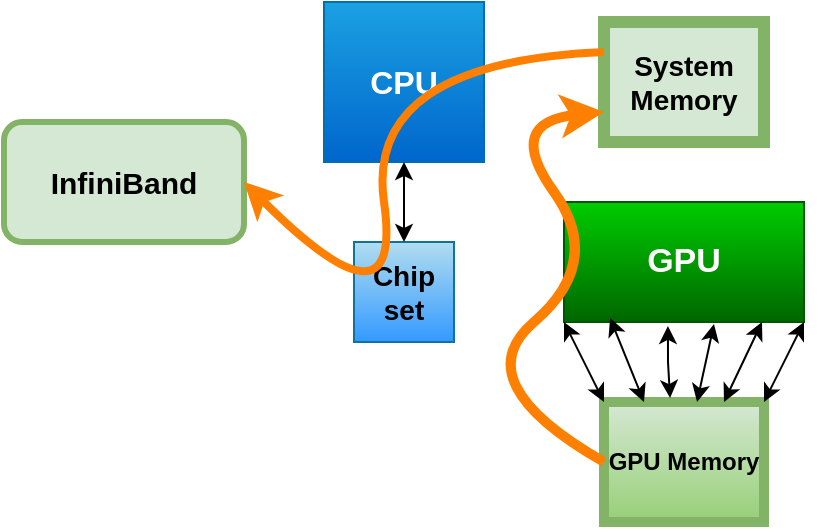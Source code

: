 <mxfile version="27.1.6" pages="4">
  <diagram name="Page-1" id="yfuczYp-fqKZ_glMg_5N">
    <mxGraphModel dx="1426" dy="944" grid="1" gridSize="10" guides="1" tooltips="1" connect="1" arrows="1" fold="1" page="1" pageScale="1" pageWidth="850" pageHeight="1100" math="0" shadow="0">
      <root>
        <mxCell id="0" />
        <mxCell id="1" parent="0" />
        <mxCell id="Z-d-DakKIg2ZBR3wUWj1-1" value="&lt;b&gt;GPU Memory&lt;/b&gt;" style="rounded=0;whiteSpace=wrap;html=1;fillColor=#d5e8d4;strokeColor=#82b366;strokeWidth=5;gradientColor=#97d077;" parent="1" vertex="1">
          <mxGeometry x="420" y="470" width="80" height="60" as="geometry" />
        </mxCell>
        <mxCell id="Z-d-DakKIg2ZBR3wUWj1-2" value="&lt;b&gt;&lt;font style=&quot;font-size: 17px;&quot;&gt;GPU&lt;/font&gt;&lt;/b&gt;" style="rounded=0;whiteSpace=wrap;html=1;fillColor=#00CC00;strokeColor=#005700;fontColor=#ffffff;gradientColor=#006600;" parent="1" vertex="1">
          <mxGeometry x="400" y="370" width="120" height="60" as="geometry" />
        </mxCell>
        <mxCell id="Z-d-DakKIg2ZBR3wUWj1-3" value="&lt;b&gt;&lt;font style=&quot;font-size: 14px;&quot;&gt;System Memory&lt;/font&gt;&lt;/b&gt;" style="rounded=0;whiteSpace=wrap;html=1;fillColor=#d5e8d4;strokeColor=#82b366;strokeWidth=6;" parent="1" vertex="1">
          <mxGeometry x="420" y="280" width="80" height="60" as="geometry" />
        </mxCell>
        <mxCell id="Z-d-DakKIg2ZBR3wUWj1-4" value="&lt;b&gt;&lt;font style=&quot;font-size: 14px;&quot;&gt;Chip set&lt;/font&gt;&lt;/b&gt;" style="rounded=0;whiteSpace=wrap;html=1;fillColor=#b1ddf0;strokeColor=#10739e;gradientColor=#3399FF;" parent="1" vertex="1">
          <mxGeometry x="295" y="390" width="50" height="50" as="geometry" />
        </mxCell>
        <mxCell id="Z-d-DakKIg2ZBR3wUWj1-5" value="&lt;b&gt;&lt;font style=&quot;font-size: 16px; color: light-dark(rgb(255, 255, 255), rgb(237, 237, 237));&quot;&gt;CPU&lt;/font&gt;&lt;/b&gt;" style="whiteSpace=wrap;html=1;aspect=fixed;fillColor=#1ba1e2;fontColor=#ffffff;strokeColor=#006EAF;gradientColor=#0066CC;" parent="1" vertex="1">
          <mxGeometry x="280" y="270" width="80" height="80" as="geometry" />
        </mxCell>
        <mxCell id="Z-d-DakKIg2ZBR3wUWj1-6" value="&lt;b&gt;&lt;font style=&quot;font-size: 15px;&quot;&gt;InfiniBand&lt;/font&gt;&lt;/b&gt;" style="rounded=1;whiteSpace=wrap;html=1;fillColor=#d5e8d4;strokeColor=#82b366;strokeWidth=3;" parent="1" vertex="1">
          <mxGeometry x="120" y="330" width="120" height="60" as="geometry" />
        </mxCell>
        <mxCell id="xnlBeO12-hbDLZ0zKuVz-1" value="" style="endArrow=classic;startArrow=classic;html=1;rounded=0;entryX=0;entryY=1;entryDx=0;entryDy=0;exitX=0;exitY=0;exitDx=0;exitDy=0;" edge="1" parent="1" source="Z-d-DakKIg2ZBR3wUWj1-1" target="Z-d-DakKIg2ZBR3wUWj1-2">
          <mxGeometry width="50" height="50" relative="1" as="geometry">
            <mxPoint x="350" y="500" as="sourcePoint" />
            <mxPoint x="400" y="450" as="targetPoint" />
          </mxGeometry>
        </mxCell>
        <mxCell id="xnlBeO12-hbDLZ0zKuVz-2" value="" style="endArrow=classic;startArrow=classic;html=1;rounded=0;entryX=0.192;entryY=0.967;entryDx=0;entryDy=0;exitX=0.25;exitY=0;exitDx=0;exitDy=0;entryPerimeter=0;" edge="1" parent="1" source="Z-d-DakKIg2ZBR3wUWj1-1" target="Z-d-DakKIg2ZBR3wUWj1-2">
          <mxGeometry width="50" height="50" relative="1" as="geometry">
            <mxPoint x="421" y="502" as="sourcePoint" />
            <mxPoint x="410" y="460" as="targetPoint" />
          </mxGeometry>
        </mxCell>
        <mxCell id="xnlBeO12-hbDLZ0zKuVz-3" value="" style="endArrow=classic;startArrow=classic;html=1;rounded=0;entryX=0.433;entryY=1.033;entryDx=0;entryDy=0;entryPerimeter=0;exitX=0.413;exitY=-0.033;exitDx=0;exitDy=0;exitPerimeter=0;" edge="1" parent="1" source="Z-d-DakKIg2ZBR3wUWj1-1" target="Z-d-DakKIg2ZBR3wUWj1-2">
          <mxGeometry width="50" height="50" relative="1" as="geometry">
            <mxPoint x="441" y="522" as="sourcePoint" />
            <mxPoint x="430" y="480" as="targetPoint" />
            <Array as="points">
              <mxPoint x="452" y="450" />
            </Array>
          </mxGeometry>
        </mxCell>
        <mxCell id="xnlBeO12-hbDLZ0zKuVz-4" value="" style="endArrow=classic;startArrow=classic;html=1;rounded=0;entryX=0.625;entryY=1.017;entryDx=0;entryDy=0;entryPerimeter=0;" edge="1" parent="1" source="Z-d-DakKIg2ZBR3wUWj1-1" target="Z-d-DakKIg2ZBR3wUWj1-2">
          <mxGeometry width="50" height="50" relative="1" as="geometry">
            <mxPoint x="571" y="482" as="sourcePoint" />
            <mxPoint x="560" y="440" as="targetPoint" />
            <Array as="points" />
          </mxGeometry>
        </mxCell>
        <mxCell id="xnlBeO12-hbDLZ0zKuVz-5" value="" style="endArrow=classic;startArrow=classic;html=1;rounded=0;entryX=0.825;entryY=1;entryDx=0;entryDy=0;exitX=0.75;exitY=0;exitDx=0;exitDy=0;entryPerimeter=0;" edge="1" parent="1" source="Z-d-DakKIg2ZBR3wUWj1-1" target="Z-d-DakKIg2ZBR3wUWj1-2">
          <mxGeometry width="50" height="50" relative="1" as="geometry">
            <mxPoint x="541" y="512" as="sourcePoint" />
            <mxPoint x="530" y="470" as="targetPoint" />
          </mxGeometry>
        </mxCell>
        <mxCell id="xnlBeO12-hbDLZ0zKuVz-6" value="" style="endArrow=classic;startArrow=classic;html=1;rounded=0;entryX=1;entryY=1;entryDx=0;entryDy=0;exitX=1;exitY=0;exitDx=0;exitDy=0;" edge="1" parent="1" source="Z-d-DakKIg2ZBR3wUWj1-1" target="Z-d-DakKIg2ZBR3wUWj1-2">
          <mxGeometry width="50" height="50" relative="1" as="geometry">
            <mxPoint x="571" y="492" as="sourcePoint" />
            <mxPoint x="560" y="450" as="targetPoint" />
          </mxGeometry>
        </mxCell>
        <mxCell id="xnlBeO12-hbDLZ0zKuVz-7" value="" style="curved=1;endArrow=classic;html=1;rounded=0;exitX=0;exitY=0.5;exitDx=0;exitDy=0;entryX=0;entryY=0.75;entryDx=0;entryDy=0;strokeColor=#FF8000;fillColor=#fa6800;strokeWidth=5;" edge="1" parent="1" source="Z-d-DakKIg2ZBR3wUWj1-1" target="Z-d-DakKIg2ZBR3wUWj1-3">
          <mxGeometry width="50" height="50" relative="1" as="geometry">
            <mxPoint x="460" y="500" as="sourcePoint" />
            <mxPoint x="450" y="440" as="targetPoint" />
            <Array as="points">
              <mxPoint x="350" y="460" />
              <mxPoint x="420" y="400" />
              <mxPoint x="370" y="330" />
            </Array>
          </mxGeometry>
        </mxCell>
        <mxCell id="IZm4Z8zCZqD9aDStGjm_-2" value="" style="endArrow=classic;html=1;rounded=0;fillColor=#fa6800;strokeColor=#FF8000;entryX=1;entryY=0.5;entryDx=0;entryDy=0;exitX=0;exitY=0.25;exitDx=0;exitDy=0;curved=1;strokeWidth=4;" edge="1" parent="1" source="Z-d-DakKIg2ZBR3wUWj1-3" target="Z-d-DakKIg2ZBR3wUWj1-6">
          <mxGeometry width="50" height="50" relative="1" as="geometry">
            <mxPoint x="400" y="490" as="sourcePoint" />
            <mxPoint x="450" y="440" as="targetPoint" />
            <Array as="points">
              <mxPoint x="300" y="300" />
              <mxPoint x="320" y="440" />
            </Array>
          </mxGeometry>
        </mxCell>
        <mxCell id="QYYFWw12lYD09W3HVE7E-1" value="" style="endArrow=classic;startArrow=classic;html=1;rounded=0;entryX=0.5;entryY=1;entryDx=0;entryDy=0;" edge="1" parent="1" source="Z-d-DakKIg2ZBR3wUWj1-4" target="Z-d-DakKIg2ZBR3wUWj1-5">
          <mxGeometry width="50" height="50" relative="1" as="geometry">
            <mxPoint x="380" y="430" as="sourcePoint" />
            <mxPoint x="380" y="390" as="targetPoint" />
          </mxGeometry>
        </mxCell>
      </root>
    </mxGraphModel>
  </diagram>
  <diagram id="RuSo8mI7KxinixpDvK2G" name="Page-2">
    <mxGraphModel dx="1426" dy="944" grid="1" gridSize="10" guides="1" tooltips="1" connect="1" arrows="1" fold="1" page="1" pageScale="1" pageWidth="850" pageHeight="1100" math="0" shadow="0">
      <root>
        <mxCell id="0" />
        <mxCell id="1" parent="0" />
        <mxCell id="oPedFTrlgh8y40pwez8U-15" value="&lt;b&gt;GPU Memory&lt;/b&gt;" style="rounded=0;whiteSpace=wrap;html=1;fillColor=#d5e8d4;strokeColor=#82b366;strokeWidth=5;gradientColor=#97d077;" vertex="1" parent="1">
          <mxGeometry x="480" y="500" width="80" height="60" as="geometry" />
        </mxCell>
        <mxCell id="oPedFTrlgh8y40pwez8U-16" value="&lt;b&gt;&lt;font style=&quot;font-size: 17px;&quot;&gt;GPU&lt;/font&gt;&lt;/b&gt;" style="rounded=0;whiteSpace=wrap;html=1;fillColor=#00CC00;strokeColor=#005700;fontColor=#ffffff;gradientColor=#006600;" vertex="1" parent="1">
          <mxGeometry x="460" y="400" width="120" height="60" as="geometry" />
        </mxCell>
        <mxCell id="oPedFTrlgh8y40pwez8U-17" value="&lt;b&gt;&lt;font style=&quot;font-size: 14px;&quot;&gt;System Memory&lt;/font&gt;&lt;/b&gt;" style="rounded=0;whiteSpace=wrap;html=1;fillColor=#d5e8d4;strokeColor=#82b366;strokeWidth=6;" vertex="1" parent="1">
          <mxGeometry x="480" y="310" width="80" height="60" as="geometry" />
        </mxCell>
        <mxCell id="oPedFTrlgh8y40pwez8U-18" value="&lt;b&gt;&lt;font style=&quot;font-size: 14px;&quot;&gt;Chip set&lt;/font&gt;&lt;/b&gt;" style="rounded=0;whiteSpace=wrap;html=1;fillColor=#dae8fc;strokeColor=#6c8ebf;gradientColor=#7ea6e0;" vertex="1" parent="1">
          <mxGeometry x="355" y="430" width="50" height="50" as="geometry" />
        </mxCell>
        <mxCell id="oPedFTrlgh8y40pwez8U-19" value="&lt;b&gt;&lt;font style=&quot;font-size: 16px; color: rgb(255, 255, 255);&quot;&gt;CPU&lt;/font&gt;&lt;/b&gt;" style="whiteSpace=wrap;html=1;aspect=fixed;fillColor=#1ba1e2;fontColor=#ffffff;strokeColor=#006EAF;gradientColor=#004C99;" vertex="1" parent="1">
          <mxGeometry x="340" y="310" width="80" height="80" as="geometry" />
        </mxCell>
        <mxCell id="oPedFTrlgh8y40pwez8U-20" value="&lt;b&gt;&lt;font style=&quot;font-size: 15px;&quot;&gt;InfiniBand&lt;/font&gt;&lt;/b&gt;" style="rounded=1;whiteSpace=wrap;html=1;fillColor=#d5e8d4;strokeColor=#82b366;strokeWidth=3;" vertex="1" parent="1">
          <mxGeometry x="170" y="360" width="120" height="60" as="geometry" />
        </mxCell>
        <mxCell id="oPedFTrlgh8y40pwez8U-21" value="" style="endArrow=classic;startArrow=classic;html=1;rounded=0;entryX=0;entryY=1;entryDx=0;entryDy=0;exitX=0;exitY=0;exitDx=0;exitDy=0;" edge="1" parent="1" source="oPedFTrlgh8y40pwez8U-15" target="oPedFTrlgh8y40pwez8U-16">
          <mxGeometry width="50" height="50" relative="1" as="geometry">
            <mxPoint x="410" y="530" as="sourcePoint" />
            <mxPoint x="460" y="480" as="targetPoint" />
          </mxGeometry>
        </mxCell>
        <mxCell id="oPedFTrlgh8y40pwez8U-22" value="" style="endArrow=classic;startArrow=classic;html=1;rounded=0;entryX=0.192;entryY=0.967;entryDx=0;entryDy=0;exitX=0.25;exitY=0;exitDx=0;exitDy=0;entryPerimeter=0;" edge="1" parent="1" source="oPedFTrlgh8y40pwez8U-15" target="oPedFTrlgh8y40pwez8U-16">
          <mxGeometry width="50" height="50" relative="1" as="geometry">
            <mxPoint x="481" y="532" as="sourcePoint" />
            <mxPoint x="470" y="490" as="targetPoint" />
          </mxGeometry>
        </mxCell>
        <mxCell id="oPedFTrlgh8y40pwez8U-23" value="" style="endArrow=classic;startArrow=classic;html=1;rounded=0;entryX=0.433;entryY=1.033;entryDx=0;entryDy=0;entryPerimeter=0;exitX=0.413;exitY=-0.033;exitDx=0;exitDy=0;exitPerimeter=0;" edge="1" parent="1" source="oPedFTrlgh8y40pwez8U-15" target="oPedFTrlgh8y40pwez8U-16">
          <mxGeometry width="50" height="50" relative="1" as="geometry">
            <mxPoint x="501" y="552" as="sourcePoint" />
            <mxPoint x="490" y="510" as="targetPoint" />
            <Array as="points">
              <mxPoint x="512" y="480" />
            </Array>
          </mxGeometry>
        </mxCell>
        <mxCell id="oPedFTrlgh8y40pwez8U-24" value="" style="endArrow=classic;startArrow=classic;html=1;rounded=0;entryX=0.625;entryY=1.017;entryDx=0;entryDy=0;entryPerimeter=0;" edge="1" parent="1" source="oPedFTrlgh8y40pwez8U-15" target="oPedFTrlgh8y40pwez8U-16">
          <mxGeometry width="50" height="50" relative="1" as="geometry">
            <mxPoint x="631" y="512" as="sourcePoint" />
            <mxPoint x="620" y="470" as="targetPoint" />
            <Array as="points" />
          </mxGeometry>
        </mxCell>
        <mxCell id="oPedFTrlgh8y40pwez8U-25" value="" style="endArrow=classic;startArrow=classic;html=1;rounded=0;entryX=0.825;entryY=1;entryDx=0;entryDy=0;exitX=0.75;exitY=0;exitDx=0;exitDy=0;entryPerimeter=0;" edge="1" parent="1" source="oPedFTrlgh8y40pwez8U-15" target="oPedFTrlgh8y40pwez8U-16">
          <mxGeometry width="50" height="50" relative="1" as="geometry">
            <mxPoint x="601" y="542" as="sourcePoint" />
            <mxPoint x="590" y="500" as="targetPoint" />
          </mxGeometry>
        </mxCell>
        <mxCell id="oPedFTrlgh8y40pwez8U-26" value="" style="endArrow=classic;startArrow=classic;html=1;rounded=0;entryX=1;entryY=1;entryDx=0;entryDy=0;exitX=1;exitY=0;exitDx=0;exitDy=0;" edge="1" parent="1" source="oPedFTrlgh8y40pwez8U-15" target="oPedFTrlgh8y40pwez8U-16">
          <mxGeometry width="50" height="50" relative="1" as="geometry">
            <mxPoint x="631" y="522" as="sourcePoint" />
            <mxPoint x="620" y="480" as="targetPoint" />
            <Array as="points" />
          </mxGeometry>
        </mxCell>
        <mxCell id="oPedFTrlgh8y40pwez8U-28" value="" style="endArrow=classic;html=1;rounded=0;fillColor=#fa6800;strokeColor=#FF8000;entryX=1;entryY=0.5;entryDx=0;entryDy=0;exitX=0;exitY=0.5;exitDx=0;exitDy=0;curved=1;strokeWidth=4;" edge="1" parent="1" source="oPedFTrlgh8y40pwez8U-15" target="oPedFTrlgh8y40pwez8U-20">
          <mxGeometry width="50" height="50" relative="1" as="geometry">
            <mxPoint x="460" y="530" as="sourcePoint" />
            <mxPoint x="510" y="480" as="targetPoint" />
            <Array as="points">
              <mxPoint x="440" y="480" />
              <mxPoint x="420" y="470" />
              <mxPoint x="400" y="480" />
              <mxPoint x="360" y="470" />
              <mxPoint x="340" y="440" />
            </Array>
          </mxGeometry>
        </mxCell>
        <mxCell id="oPedFTrlgh8y40pwez8U-29" value="" style="endArrow=classic;startArrow=classic;html=1;rounded=0;entryX=0.5;entryY=1;entryDx=0;entryDy=0;" edge="1" parent="1" source="oPedFTrlgh8y40pwez8U-18" target="oPedFTrlgh8y40pwez8U-19">
          <mxGeometry width="50" height="50" relative="1" as="geometry">
            <mxPoint x="400" y="510" as="sourcePoint" />
            <mxPoint x="450" y="460" as="targetPoint" />
            <Array as="points">
              <mxPoint x="380" y="410" />
            </Array>
          </mxGeometry>
        </mxCell>
      </root>
    </mxGraphModel>
  </diagram>
  <diagram id="bw1jn1BrZeTuSCRFfU39" name="Page-3">
    <mxGraphModel dx="1426" dy="944" grid="1" gridSize="10" guides="1" tooltips="1" connect="1" arrows="1" fold="1" page="1" pageScale="1" pageWidth="850" pageHeight="1100" math="0" shadow="0">
      <root>
        <mxCell id="0" />
        <mxCell id="1" parent="0" />
        <mxCell id="x9eL9AXM3gOUdv1sHSbh-16" value="&lt;b&gt;GPU Memory&lt;/b&gt;" style="rounded=0;whiteSpace=wrap;html=1;fillColor=#d5e8d4;strokeColor=#82b366;strokeWidth=5;gradientColor=#97d077;" vertex="1" parent="1">
          <mxGeometry x="660" y="530" width="80" height="60" as="geometry" />
        </mxCell>
        <mxCell id="x9eL9AXM3gOUdv1sHSbh-17" value="&lt;b&gt;&lt;font style=&quot;font-size: 17px;&quot;&gt;GPU&lt;/font&gt;&lt;/b&gt;" style="rounded=0;whiteSpace=wrap;html=1;fillColor=#00CC00;strokeColor=#005700;fontColor=#ffffff;gradientColor=#006600;" vertex="1" parent="1">
          <mxGeometry x="640" y="430" width="120" height="60" as="geometry" />
        </mxCell>
        <mxCell id="x9eL9AXM3gOUdv1sHSbh-18" value="&lt;b&gt;&lt;font style=&quot;font-size: 14px;&quot;&gt;System Memory&lt;/font&gt;&lt;/b&gt;" style="rounded=0;whiteSpace=wrap;html=1;fillColor=#d5e8d4;strokeColor=#82b366;strokeWidth=6;" vertex="1" parent="1">
          <mxGeometry x="660" y="340" width="80" height="60" as="geometry" />
        </mxCell>
        <mxCell id="x9eL9AXM3gOUdv1sHSbh-19" value="&lt;b&gt;&lt;font style=&quot;font-size: 14px;&quot;&gt;Chip set&lt;/font&gt;&lt;/b&gt;" style="rounded=0;whiteSpace=wrap;html=1;fillColor=#b1ddf0;strokeColor=#10739e;gradientColor=#3399FF;" vertex="1" parent="1">
          <mxGeometry x="535" y="450" width="50" height="50" as="geometry" />
        </mxCell>
        <mxCell id="x9eL9AXM3gOUdv1sHSbh-20" value="&lt;b&gt;&lt;font style=&quot;font-size: 16px; color: light-dark(rgb(255, 255, 255), rgb(237, 237, 237));&quot;&gt;CPU&lt;/font&gt;&lt;/b&gt;" style="whiteSpace=wrap;html=1;aspect=fixed;fillColor=#1ba1e2;fontColor=#ffffff;strokeColor=#006EAF;gradientColor=#0066CC;" vertex="1" parent="1">
          <mxGeometry x="520" y="330" width="80" height="80" as="geometry" />
        </mxCell>
        <mxCell id="x9eL9AXM3gOUdv1sHSbh-22" value="" style="endArrow=classic;startArrow=classic;html=1;rounded=0;entryX=0;entryY=1;entryDx=0;entryDy=0;exitX=0;exitY=0;exitDx=0;exitDy=0;" edge="1" parent="1" source="x9eL9AXM3gOUdv1sHSbh-16" target="x9eL9AXM3gOUdv1sHSbh-17">
          <mxGeometry width="50" height="50" relative="1" as="geometry">
            <mxPoint x="590" y="560" as="sourcePoint" />
            <mxPoint x="640" y="510" as="targetPoint" />
          </mxGeometry>
        </mxCell>
        <mxCell id="x9eL9AXM3gOUdv1sHSbh-23" value="" style="endArrow=classic;startArrow=classic;html=1;rounded=0;entryX=0.192;entryY=0.967;entryDx=0;entryDy=0;exitX=0.25;exitY=0;exitDx=0;exitDy=0;entryPerimeter=0;" edge="1" parent="1" source="x9eL9AXM3gOUdv1sHSbh-16" target="x9eL9AXM3gOUdv1sHSbh-17">
          <mxGeometry width="50" height="50" relative="1" as="geometry">
            <mxPoint x="661" y="562" as="sourcePoint" />
            <mxPoint x="650" y="520" as="targetPoint" />
          </mxGeometry>
        </mxCell>
        <mxCell id="x9eL9AXM3gOUdv1sHSbh-24" value="" style="endArrow=classic;startArrow=classic;html=1;rounded=0;entryX=0.433;entryY=1.033;entryDx=0;entryDy=0;entryPerimeter=0;exitX=0.413;exitY=-0.033;exitDx=0;exitDy=0;exitPerimeter=0;" edge="1" parent="1" source="x9eL9AXM3gOUdv1sHSbh-16" target="x9eL9AXM3gOUdv1sHSbh-17">
          <mxGeometry width="50" height="50" relative="1" as="geometry">
            <mxPoint x="681" y="582" as="sourcePoint" />
            <mxPoint x="670" y="540" as="targetPoint" />
            <Array as="points">
              <mxPoint x="692" y="510" />
            </Array>
          </mxGeometry>
        </mxCell>
        <mxCell id="x9eL9AXM3gOUdv1sHSbh-25" value="" style="endArrow=classic;startArrow=classic;html=1;rounded=0;entryX=0.625;entryY=1.017;entryDx=0;entryDy=0;entryPerimeter=0;" edge="1" parent="1" source="x9eL9AXM3gOUdv1sHSbh-16" target="x9eL9AXM3gOUdv1sHSbh-17">
          <mxGeometry width="50" height="50" relative="1" as="geometry">
            <mxPoint x="811" y="542" as="sourcePoint" />
            <mxPoint x="800" y="500" as="targetPoint" />
            <Array as="points" />
          </mxGeometry>
        </mxCell>
        <mxCell id="x9eL9AXM3gOUdv1sHSbh-26" value="" style="endArrow=classic;startArrow=classic;html=1;rounded=0;entryX=0.825;entryY=1;entryDx=0;entryDy=0;exitX=0.75;exitY=0;exitDx=0;exitDy=0;entryPerimeter=0;" edge="1" parent="1" source="x9eL9AXM3gOUdv1sHSbh-16" target="x9eL9AXM3gOUdv1sHSbh-17">
          <mxGeometry width="50" height="50" relative="1" as="geometry">
            <mxPoint x="781" y="572" as="sourcePoint" />
            <mxPoint x="770" y="530" as="targetPoint" />
          </mxGeometry>
        </mxCell>
        <mxCell id="x9eL9AXM3gOUdv1sHSbh-27" value="" style="endArrow=classic;startArrow=classic;html=1;rounded=0;entryX=1;entryY=1;entryDx=0;entryDy=0;exitX=1;exitY=0;exitDx=0;exitDy=0;" edge="1" parent="1" source="x9eL9AXM3gOUdv1sHSbh-16" target="x9eL9AXM3gOUdv1sHSbh-17">
          <mxGeometry width="50" height="50" relative="1" as="geometry">
            <mxPoint x="811" y="552" as="sourcePoint" />
            <mxPoint x="800" y="510" as="targetPoint" />
          </mxGeometry>
        </mxCell>
        <mxCell id="x9eL9AXM3gOUdv1sHSbh-28" value="" style="curved=1;endArrow=classic;html=1;rounded=0;exitX=0;exitY=0.5;exitDx=0;exitDy=0;entryX=1;entryY=0.5;entryDx=0;entryDy=0;strokeColor=#FF8000;fillColor=#fa6800;strokeWidth=5;" edge="1" parent="1" source="x9eL9AXM3gOUdv1sHSbh-16" target="x9eL9AXM3gOUdv1sHSbh-31">
          <mxGeometry width="50" height="50" relative="1" as="geometry">
            <mxPoint x="700" y="560" as="sourcePoint" />
            <mxPoint x="690" y="500" as="targetPoint" />
            <Array as="points">
              <mxPoint x="630" y="500" />
              <mxPoint x="560" y="490" />
              <mxPoint x="500" y="500" />
            </Array>
          </mxGeometry>
        </mxCell>
        <mxCell id="x9eL9AXM3gOUdv1sHSbh-30" value="" style="endArrow=classic;startArrow=classic;html=1;rounded=0;entryX=0.5;entryY=1;entryDx=0;entryDy=0;" edge="1" parent="1" source="x9eL9AXM3gOUdv1sHSbh-19" target="x9eL9AXM3gOUdv1sHSbh-20">
          <mxGeometry width="50" height="50" relative="1" as="geometry">
            <mxPoint x="620" y="490" as="sourcePoint" />
            <mxPoint x="620" y="450" as="targetPoint" />
          </mxGeometry>
        </mxCell>
        <mxCell id="x9eL9AXM3gOUdv1sHSbh-31" value="&lt;b&gt;GPU Memory&lt;/b&gt;" style="rounded=0;whiteSpace=wrap;html=1;fillColor=#d5e8d4;strokeColor=#82b366;strokeWidth=5;gradientColor=#97d077;" vertex="1" parent="1">
          <mxGeometry x="380" y="530" width="80" height="60" as="geometry" />
        </mxCell>
        <mxCell id="x9eL9AXM3gOUdv1sHSbh-32" value="&lt;b&gt;&lt;font style=&quot;font-size: 17px;&quot;&gt;GPU&lt;/font&gt;&lt;/b&gt;" style="rounded=0;whiteSpace=wrap;html=1;fillColor=#00CC00;strokeColor=#005700;fontColor=#ffffff;gradientColor=#006600;" vertex="1" parent="1">
          <mxGeometry x="360" y="430" width="120" height="60" as="geometry" />
        </mxCell>
        <mxCell id="x9eL9AXM3gOUdv1sHSbh-33" value="" style="endArrow=classic;startArrow=classic;html=1;rounded=0;entryX=0;entryY=1;entryDx=0;entryDy=0;exitX=0;exitY=0;exitDx=0;exitDy=0;" edge="1" parent="1" source="x9eL9AXM3gOUdv1sHSbh-31" target="x9eL9AXM3gOUdv1sHSbh-32">
          <mxGeometry width="50" height="50" relative="1" as="geometry">
            <mxPoint x="310" y="560" as="sourcePoint" />
            <mxPoint x="360" y="510" as="targetPoint" />
          </mxGeometry>
        </mxCell>
        <mxCell id="x9eL9AXM3gOUdv1sHSbh-34" value="" style="endArrow=classic;startArrow=classic;html=1;rounded=0;entryX=0.192;entryY=0.967;entryDx=0;entryDy=0;exitX=0.25;exitY=0;exitDx=0;exitDy=0;entryPerimeter=0;" edge="1" parent="1" source="x9eL9AXM3gOUdv1sHSbh-31" target="x9eL9AXM3gOUdv1sHSbh-32">
          <mxGeometry width="50" height="50" relative="1" as="geometry">
            <mxPoint x="381" y="562" as="sourcePoint" />
            <mxPoint x="370" y="520" as="targetPoint" />
          </mxGeometry>
        </mxCell>
        <mxCell id="x9eL9AXM3gOUdv1sHSbh-35" value="" style="endArrow=classic;startArrow=classic;html=1;rounded=0;entryX=0.433;entryY=1.033;entryDx=0;entryDy=0;entryPerimeter=0;exitX=0.413;exitY=-0.033;exitDx=0;exitDy=0;exitPerimeter=0;" edge="1" parent="1" source="x9eL9AXM3gOUdv1sHSbh-31" target="x9eL9AXM3gOUdv1sHSbh-32">
          <mxGeometry width="50" height="50" relative="1" as="geometry">
            <mxPoint x="401" y="582" as="sourcePoint" />
            <mxPoint x="390" y="540" as="targetPoint" />
            <Array as="points">
              <mxPoint x="412" y="510" />
            </Array>
          </mxGeometry>
        </mxCell>
        <mxCell id="x9eL9AXM3gOUdv1sHSbh-36" value="" style="endArrow=classic;startArrow=classic;html=1;rounded=0;entryX=0.625;entryY=1.017;entryDx=0;entryDy=0;entryPerimeter=0;" edge="1" parent="1" source="x9eL9AXM3gOUdv1sHSbh-31" target="x9eL9AXM3gOUdv1sHSbh-32">
          <mxGeometry width="50" height="50" relative="1" as="geometry">
            <mxPoint x="531" y="542" as="sourcePoint" />
            <mxPoint x="520" y="500" as="targetPoint" />
            <Array as="points" />
          </mxGeometry>
        </mxCell>
        <mxCell id="x9eL9AXM3gOUdv1sHSbh-37" value="" style="endArrow=classic;startArrow=classic;html=1;rounded=0;entryX=0.825;entryY=1;entryDx=0;entryDy=0;exitX=0.75;exitY=0;exitDx=0;exitDy=0;entryPerimeter=0;" edge="1" parent="1" source="x9eL9AXM3gOUdv1sHSbh-31" target="x9eL9AXM3gOUdv1sHSbh-32">
          <mxGeometry width="50" height="50" relative="1" as="geometry">
            <mxPoint x="501" y="572" as="sourcePoint" />
            <mxPoint x="490" y="530" as="targetPoint" />
          </mxGeometry>
        </mxCell>
        <mxCell id="x9eL9AXM3gOUdv1sHSbh-38" value="" style="endArrow=classic;startArrow=classic;html=1;rounded=0;entryX=1;entryY=1;entryDx=0;entryDy=0;exitX=1;exitY=0;exitDx=0;exitDy=0;" edge="1" parent="1" source="x9eL9AXM3gOUdv1sHSbh-31" target="x9eL9AXM3gOUdv1sHSbh-32">
          <mxGeometry width="50" height="50" relative="1" as="geometry">
            <mxPoint x="531" y="552" as="sourcePoint" />
            <mxPoint x="520" y="510" as="targetPoint" />
          </mxGeometry>
        </mxCell>
      </root>
    </mxGraphModel>
  </diagram>
  <diagram id="dxvxWN8zZin7tBSRqzkZ" name="Page-4">
    <mxGraphModel dx="1426" dy="944" grid="1" gridSize="10" guides="1" tooltips="1" connect="1" arrows="1" fold="1" page="1" pageScale="1" pageWidth="850" pageHeight="1100" math="0" shadow="0">
      <root>
        <mxCell id="0" />
        <mxCell id="1" parent="0" />
        <mxCell id="AZQxbnVAg9KmCb4Df67Y-1" value="&lt;b&gt;GPU Memory&lt;/b&gt;" style="rounded=0;whiteSpace=wrap;html=1;fillColor=#d5e8d4;strokeColor=#82b366;strokeWidth=5;gradientColor=#97d077;" vertex="1" parent="1">
          <mxGeometry x="690" y="320" width="80" height="60" as="geometry" />
        </mxCell>
        <mxCell id="AZQxbnVAg9KmCb4Df67Y-2" value="&lt;b&gt;&lt;font style=&quot;font-size: 17px;&quot;&gt;GPU&lt;/font&gt;&lt;/b&gt;" style="rounded=0;whiteSpace=wrap;html=1;fillColor=#00CC00;strokeColor=#005700;fontColor=#ffffff;gradientColor=#006600;" vertex="1" parent="1">
          <mxGeometry x="670" y="220" width="120" height="60" as="geometry" />
        </mxCell>
        <mxCell id="AZQxbnVAg9KmCb4Df67Y-3" value="&lt;b&gt;&lt;font style=&quot;font-size: 14px;&quot;&gt;System Memory&lt;/font&gt;&lt;/b&gt;" style="rounded=0;whiteSpace=wrap;html=1;fillColor=#d5e8d4;strokeColor=#82b366;strokeWidth=6;" vertex="1" parent="1">
          <mxGeometry x="690" y="130" width="80" height="60" as="geometry" />
        </mxCell>
        <mxCell id="AZQxbnVAg9KmCb4Df67Y-4" value="&lt;b&gt;&lt;font style=&quot;font-size: 14px;&quot;&gt;Chip set&lt;/font&gt;&lt;/b&gt;" style="rounded=0;whiteSpace=wrap;html=1;fillColor=#b1ddf0;strokeColor=#10739e;gradientColor=#3399FF;" vertex="1" parent="1">
          <mxGeometry x="565" y="240" width="50" height="50" as="geometry" />
        </mxCell>
        <mxCell id="AZQxbnVAg9KmCb4Df67Y-5" value="&lt;b&gt;&lt;font style=&quot;font-size: 16px; color: light-dark(rgb(255, 255, 255), rgb(237, 237, 237));&quot;&gt;CPU&lt;/font&gt;&lt;/b&gt;" style="whiteSpace=wrap;html=1;aspect=fixed;fillColor=#1ba1e2;fontColor=#ffffff;strokeColor=#006EAF;gradientColor=#0066CC;" vertex="1" parent="1">
          <mxGeometry x="550" y="120" width="80" height="80" as="geometry" />
        </mxCell>
        <mxCell id="AZQxbnVAg9KmCb4Df67Y-7" value="" style="endArrow=classic;startArrow=classic;html=1;rounded=0;entryX=0;entryY=1;entryDx=0;entryDy=0;exitX=0;exitY=0;exitDx=0;exitDy=0;" edge="1" parent="1" source="AZQxbnVAg9KmCb4Df67Y-1" target="AZQxbnVAg9KmCb4Df67Y-2">
          <mxGeometry width="50" height="50" relative="1" as="geometry">
            <mxPoint x="620" y="350" as="sourcePoint" />
            <mxPoint x="670" y="300" as="targetPoint" />
          </mxGeometry>
        </mxCell>
        <mxCell id="AZQxbnVAg9KmCb4Df67Y-8" value="" style="endArrow=classic;startArrow=classic;html=1;rounded=0;entryX=0.192;entryY=0.967;entryDx=0;entryDy=0;exitX=0.25;exitY=0;exitDx=0;exitDy=0;entryPerimeter=0;" edge="1" parent="1" source="AZQxbnVAg9KmCb4Df67Y-1" target="AZQxbnVAg9KmCb4Df67Y-2">
          <mxGeometry width="50" height="50" relative="1" as="geometry">
            <mxPoint x="691" y="352" as="sourcePoint" />
            <mxPoint x="680" y="310" as="targetPoint" />
          </mxGeometry>
        </mxCell>
        <mxCell id="AZQxbnVAg9KmCb4Df67Y-9" value="" style="endArrow=classic;startArrow=classic;html=1;rounded=0;entryX=0.433;entryY=1.033;entryDx=0;entryDy=0;entryPerimeter=0;exitX=0.413;exitY=-0.033;exitDx=0;exitDy=0;exitPerimeter=0;" edge="1" parent="1" source="AZQxbnVAg9KmCb4Df67Y-1" target="AZQxbnVAg9KmCb4Df67Y-2">
          <mxGeometry width="50" height="50" relative="1" as="geometry">
            <mxPoint x="711" y="372" as="sourcePoint" />
            <mxPoint x="700" y="330" as="targetPoint" />
            <Array as="points">
              <mxPoint x="722" y="300" />
            </Array>
          </mxGeometry>
        </mxCell>
        <mxCell id="AZQxbnVAg9KmCb4Df67Y-10" value="" style="endArrow=classic;startArrow=classic;html=1;rounded=0;entryX=0.625;entryY=1.017;entryDx=0;entryDy=0;entryPerimeter=0;" edge="1" parent="1" source="AZQxbnVAg9KmCb4Df67Y-1" target="AZQxbnVAg9KmCb4Df67Y-2">
          <mxGeometry width="50" height="50" relative="1" as="geometry">
            <mxPoint x="841" y="332" as="sourcePoint" />
            <mxPoint x="830" y="290" as="targetPoint" />
            <Array as="points" />
          </mxGeometry>
        </mxCell>
        <mxCell id="AZQxbnVAg9KmCb4Df67Y-11" value="" style="endArrow=classic;startArrow=classic;html=1;rounded=0;entryX=0.825;entryY=1;entryDx=0;entryDy=0;exitX=0.75;exitY=0;exitDx=0;exitDy=0;entryPerimeter=0;" edge="1" parent="1" source="AZQxbnVAg9KmCb4Df67Y-1" target="AZQxbnVAg9KmCb4Df67Y-2">
          <mxGeometry width="50" height="50" relative="1" as="geometry">
            <mxPoint x="811" y="362" as="sourcePoint" />
            <mxPoint x="800" y="320" as="targetPoint" />
          </mxGeometry>
        </mxCell>
        <mxCell id="AZQxbnVAg9KmCb4Df67Y-12" value="" style="endArrow=classic;startArrow=classic;html=1;rounded=0;entryX=1;entryY=1;entryDx=0;entryDy=0;exitX=1;exitY=0;exitDx=0;exitDy=0;" edge="1" parent="1" source="AZQxbnVAg9KmCb4Df67Y-1" target="AZQxbnVAg9KmCb4Df67Y-2">
          <mxGeometry width="50" height="50" relative="1" as="geometry">
            <mxPoint x="841" y="342" as="sourcePoint" />
            <mxPoint x="830" y="300" as="targetPoint" />
          </mxGeometry>
        </mxCell>
        <mxCell id="AZQxbnVAg9KmCb4Df67Y-13" value="" style="curved=1;endArrow=classic;html=1;rounded=0;exitX=0;exitY=0.5;exitDx=0;exitDy=0;entryX=0;entryY=0.75;entryDx=0;entryDy=0;strokeColor=#FF8000;fillColor=#fa6800;strokeWidth=5;" edge="1" parent="1" source="AZQxbnVAg9KmCb4Df67Y-1" target="AZQxbnVAg9KmCb4Df67Y-3">
          <mxGeometry width="50" height="50" relative="1" as="geometry">
            <mxPoint x="730" y="350" as="sourcePoint" />
            <mxPoint x="720" y="290" as="targetPoint" />
            <Array as="points">
              <mxPoint x="620" y="310" />
              <mxPoint x="710" y="250" />
              <mxPoint x="640" y="180" />
            </Array>
          </mxGeometry>
        </mxCell>
        <mxCell id="AZQxbnVAg9KmCb4Df67Y-14" value="" style="endArrow=classic;html=1;rounded=0;fillColor=#fa6800;strokeColor=#FF8000;entryX=1;entryY=0.5;entryDx=0;entryDy=0;exitX=0;exitY=0.25;exitDx=0;exitDy=0;curved=1;strokeWidth=4;" edge="1" parent="1" source="AZQxbnVAg9KmCb4Df67Y-3" target="AZQxbnVAg9KmCb4Df67Y-16">
          <mxGeometry width="50" height="50" relative="1" as="geometry">
            <mxPoint x="670" y="340" as="sourcePoint" />
            <mxPoint x="510" y="210" as="targetPoint" />
            <Array as="points">
              <mxPoint x="610" y="170" />
              <mxPoint x="610" y="300" />
              <mxPoint x="540" y="260" />
            </Array>
          </mxGeometry>
        </mxCell>
        <mxCell id="AZQxbnVAg9KmCb4Df67Y-15" value="" style="endArrow=classic;startArrow=classic;html=1;rounded=0;entryX=0.5;entryY=1;entryDx=0;entryDy=0;" edge="1" parent="1" source="AZQxbnVAg9KmCb4Df67Y-4" target="AZQxbnVAg9KmCb4Df67Y-5">
          <mxGeometry width="50" height="50" relative="1" as="geometry">
            <mxPoint x="650" y="280" as="sourcePoint" />
            <mxPoint x="650" y="240" as="targetPoint" />
          </mxGeometry>
        </mxCell>
        <mxCell id="AZQxbnVAg9KmCb4Df67Y-16" value="&lt;b&gt;GPU Memory&lt;/b&gt;" style="rounded=0;whiteSpace=wrap;html=1;fillColor=#d5e8d4;strokeColor=#82b366;strokeWidth=5;gradientColor=#97d077;" vertex="1" parent="1">
          <mxGeometry x="430" y="260" width="80" height="60" as="geometry" />
        </mxCell>
        <mxCell id="AZQxbnVAg9KmCb4Df67Y-17" value="&lt;b&gt;&lt;font style=&quot;font-size: 17px;&quot;&gt;GPU&lt;/font&gt;&lt;/b&gt;" style="rounded=0;whiteSpace=wrap;html=1;fillColor=#00CC00;strokeColor=#005700;fontColor=#ffffff;gradientColor=#006600;" vertex="1" parent="1">
          <mxGeometry x="410" y="160" width="120" height="60" as="geometry" />
        </mxCell>
        <mxCell id="AZQxbnVAg9KmCb4Df67Y-18" value="" style="endArrow=classic;startArrow=classic;html=1;rounded=0;entryX=0;entryY=1;entryDx=0;entryDy=0;exitX=0;exitY=0;exitDx=0;exitDy=0;" edge="1" parent="1" source="AZQxbnVAg9KmCb4Df67Y-16" target="AZQxbnVAg9KmCb4Df67Y-17">
          <mxGeometry width="50" height="50" relative="1" as="geometry">
            <mxPoint x="360" y="290" as="sourcePoint" />
            <mxPoint x="410" y="240" as="targetPoint" />
          </mxGeometry>
        </mxCell>
        <mxCell id="AZQxbnVAg9KmCb4Df67Y-19" value="" style="endArrow=classic;startArrow=classic;html=1;rounded=0;entryX=0.192;entryY=0.967;entryDx=0;entryDy=0;exitX=0.25;exitY=0;exitDx=0;exitDy=0;entryPerimeter=0;" edge="1" parent="1" source="AZQxbnVAg9KmCb4Df67Y-16" target="AZQxbnVAg9KmCb4Df67Y-17">
          <mxGeometry width="50" height="50" relative="1" as="geometry">
            <mxPoint x="431" y="292" as="sourcePoint" />
            <mxPoint x="420" y="250" as="targetPoint" />
          </mxGeometry>
        </mxCell>
        <mxCell id="AZQxbnVAg9KmCb4Df67Y-20" value="" style="endArrow=classic;startArrow=classic;html=1;rounded=0;entryX=0.433;entryY=1.033;entryDx=0;entryDy=0;entryPerimeter=0;exitX=0.413;exitY=-0.033;exitDx=0;exitDy=0;exitPerimeter=0;" edge="1" parent="1" source="AZQxbnVAg9KmCb4Df67Y-16" target="AZQxbnVAg9KmCb4Df67Y-17">
          <mxGeometry width="50" height="50" relative="1" as="geometry">
            <mxPoint x="451" y="312" as="sourcePoint" />
            <mxPoint x="440" y="270" as="targetPoint" />
            <Array as="points">
              <mxPoint x="462" y="240" />
            </Array>
          </mxGeometry>
        </mxCell>
        <mxCell id="AZQxbnVAg9KmCb4Df67Y-21" value="" style="endArrow=classic;startArrow=classic;html=1;rounded=0;entryX=0.625;entryY=1.017;entryDx=0;entryDy=0;entryPerimeter=0;" edge="1" parent="1" source="AZQxbnVAg9KmCb4Df67Y-16" target="AZQxbnVAg9KmCb4Df67Y-17">
          <mxGeometry width="50" height="50" relative="1" as="geometry">
            <mxPoint x="581" y="272" as="sourcePoint" />
            <mxPoint x="570" y="230" as="targetPoint" />
            <Array as="points" />
          </mxGeometry>
        </mxCell>
        <mxCell id="AZQxbnVAg9KmCb4Df67Y-22" value="" style="endArrow=classic;startArrow=classic;html=1;rounded=0;entryX=0.825;entryY=1;entryDx=0;entryDy=0;exitX=0.75;exitY=0;exitDx=0;exitDy=0;entryPerimeter=0;" edge="1" parent="1" source="AZQxbnVAg9KmCb4Df67Y-16" target="AZQxbnVAg9KmCb4Df67Y-17">
          <mxGeometry width="50" height="50" relative="1" as="geometry">
            <mxPoint x="551" y="302" as="sourcePoint" />
            <mxPoint x="540" y="260" as="targetPoint" />
          </mxGeometry>
        </mxCell>
        <mxCell id="AZQxbnVAg9KmCb4Df67Y-23" value="" style="endArrow=classic;startArrow=classic;html=1;rounded=0;entryX=1;entryY=1;entryDx=0;entryDy=0;exitX=1;exitY=0;exitDx=0;exitDy=0;" edge="1" parent="1" source="AZQxbnVAg9KmCb4Df67Y-16" target="AZQxbnVAg9KmCb4Df67Y-17">
          <mxGeometry width="50" height="50" relative="1" as="geometry">
            <mxPoint x="581" y="282" as="sourcePoint" />
            <mxPoint x="570" y="240" as="targetPoint" />
          </mxGeometry>
        </mxCell>
      </root>
    </mxGraphModel>
  </diagram>
</mxfile>
